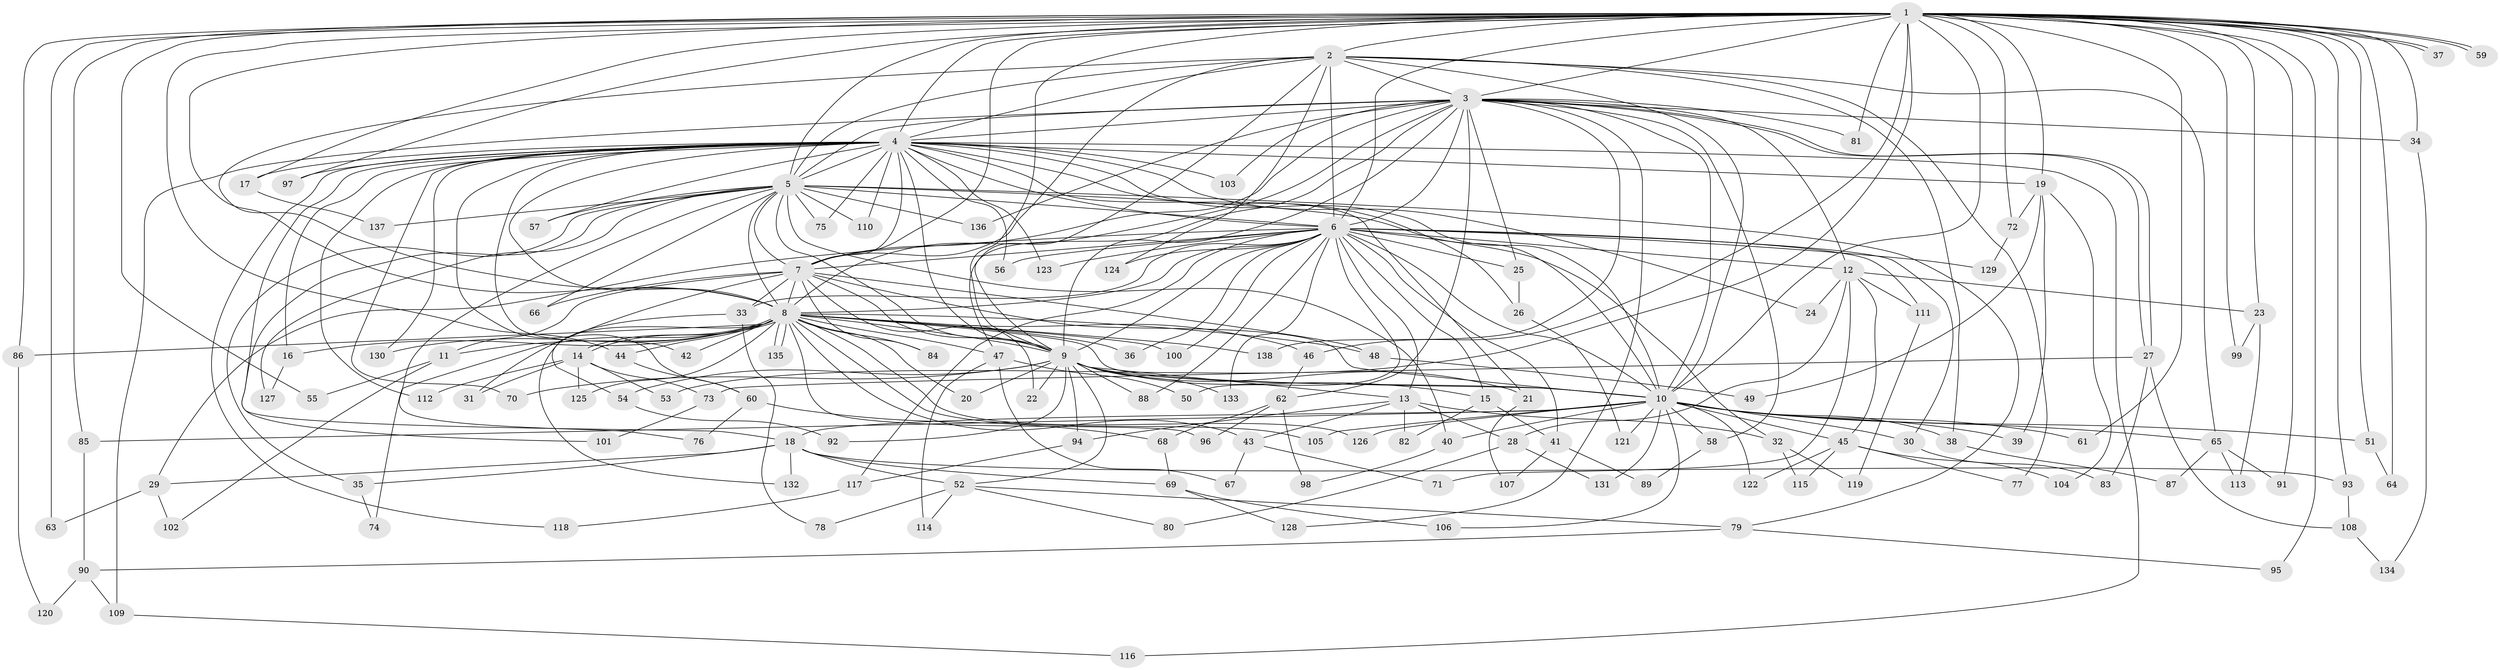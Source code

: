// Generated by graph-tools (version 1.1) at 2025/45/03/09/25 04:45:52]
// undirected, 138 vertices, 301 edges
graph export_dot {
graph [start="1"]
  node [color=gray90,style=filled];
  1;
  2;
  3;
  4;
  5;
  6;
  7;
  8;
  9;
  10;
  11;
  12;
  13;
  14;
  15;
  16;
  17;
  18;
  19;
  20;
  21;
  22;
  23;
  24;
  25;
  26;
  27;
  28;
  29;
  30;
  31;
  32;
  33;
  34;
  35;
  36;
  37;
  38;
  39;
  40;
  41;
  42;
  43;
  44;
  45;
  46;
  47;
  48;
  49;
  50;
  51;
  52;
  53;
  54;
  55;
  56;
  57;
  58;
  59;
  60;
  61;
  62;
  63;
  64;
  65;
  66;
  67;
  68;
  69;
  70;
  71;
  72;
  73;
  74;
  75;
  76;
  77;
  78;
  79;
  80;
  81;
  82;
  83;
  84;
  85;
  86;
  87;
  88;
  89;
  90;
  91;
  92;
  93;
  94;
  95;
  96;
  97;
  98;
  99;
  100;
  101;
  102;
  103;
  104;
  105;
  106;
  107;
  108;
  109;
  110;
  111;
  112;
  113;
  114;
  115;
  116;
  117;
  118;
  119;
  120;
  121;
  122;
  123;
  124;
  125;
  126;
  127;
  128;
  129;
  130;
  131;
  132;
  133;
  134;
  135;
  136;
  137;
  138;
  1 -- 2;
  1 -- 3;
  1 -- 4;
  1 -- 5;
  1 -- 6;
  1 -- 7;
  1 -- 8;
  1 -- 9;
  1 -- 10;
  1 -- 17;
  1 -- 19;
  1 -- 23;
  1 -- 34;
  1 -- 37;
  1 -- 37;
  1 -- 44;
  1 -- 46;
  1 -- 51;
  1 -- 53;
  1 -- 55;
  1 -- 59;
  1 -- 59;
  1 -- 61;
  1 -- 63;
  1 -- 64;
  1 -- 72;
  1 -- 81;
  1 -- 85;
  1 -- 86;
  1 -- 91;
  1 -- 93;
  1 -- 95;
  1 -- 97;
  1 -- 99;
  2 -- 3;
  2 -- 4;
  2 -- 5;
  2 -- 6;
  2 -- 7;
  2 -- 8;
  2 -- 9;
  2 -- 10;
  2 -- 38;
  2 -- 65;
  2 -- 77;
  2 -- 124;
  3 -- 4;
  3 -- 5;
  3 -- 6;
  3 -- 7;
  3 -- 8;
  3 -- 9;
  3 -- 10;
  3 -- 12;
  3 -- 25;
  3 -- 27;
  3 -- 27;
  3 -- 34;
  3 -- 47;
  3 -- 58;
  3 -- 62;
  3 -- 81;
  3 -- 103;
  3 -- 109;
  3 -- 128;
  3 -- 136;
  3 -- 138;
  4 -- 5;
  4 -- 6;
  4 -- 7;
  4 -- 8;
  4 -- 9;
  4 -- 10;
  4 -- 16;
  4 -- 17;
  4 -- 18;
  4 -- 19;
  4 -- 21;
  4 -- 24;
  4 -- 26;
  4 -- 42;
  4 -- 56;
  4 -- 57;
  4 -- 60;
  4 -- 70;
  4 -- 75;
  4 -- 97;
  4 -- 103;
  4 -- 110;
  4 -- 112;
  4 -- 116;
  4 -- 118;
  4 -- 123;
  4 -- 130;
  5 -- 6;
  5 -- 7;
  5 -- 8;
  5 -- 9;
  5 -- 10;
  5 -- 35;
  5 -- 40;
  5 -- 57;
  5 -- 66;
  5 -- 75;
  5 -- 76;
  5 -- 79;
  5 -- 101;
  5 -- 110;
  5 -- 127;
  5 -- 136;
  5 -- 137;
  6 -- 7;
  6 -- 8;
  6 -- 9;
  6 -- 10;
  6 -- 12;
  6 -- 13;
  6 -- 15;
  6 -- 25;
  6 -- 29;
  6 -- 30;
  6 -- 32;
  6 -- 33;
  6 -- 36;
  6 -- 41;
  6 -- 50;
  6 -- 56;
  6 -- 88;
  6 -- 100;
  6 -- 111;
  6 -- 117;
  6 -- 123;
  6 -- 124;
  6 -- 129;
  6 -- 133;
  7 -- 8;
  7 -- 9;
  7 -- 10;
  7 -- 11;
  7 -- 22;
  7 -- 31;
  7 -- 33;
  7 -- 48;
  7 -- 66;
  7 -- 84;
  8 -- 9;
  8 -- 10;
  8 -- 11;
  8 -- 14;
  8 -- 14;
  8 -- 16;
  8 -- 20;
  8 -- 36;
  8 -- 42;
  8 -- 43;
  8 -- 44;
  8 -- 46;
  8 -- 47;
  8 -- 48;
  8 -- 74;
  8 -- 84;
  8 -- 86;
  8 -- 96;
  8 -- 100;
  8 -- 105;
  8 -- 125;
  8 -- 126;
  8 -- 130;
  8 -- 132;
  8 -- 135;
  8 -- 135;
  8 -- 138;
  9 -- 10;
  9 -- 13;
  9 -- 15;
  9 -- 20;
  9 -- 21;
  9 -- 22;
  9 -- 52;
  9 -- 54;
  9 -- 70;
  9 -- 88;
  9 -- 92;
  9 -- 94;
  9 -- 133;
  10 -- 18;
  10 -- 30;
  10 -- 38;
  10 -- 39;
  10 -- 40;
  10 -- 45;
  10 -- 51;
  10 -- 58;
  10 -- 61;
  10 -- 65;
  10 -- 85;
  10 -- 105;
  10 -- 106;
  10 -- 121;
  10 -- 122;
  10 -- 126;
  10 -- 131;
  11 -- 55;
  11 -- 102;
  12 -- 23;
  12 -- 24;
  12 -- 28;
  12 -- 45;
  12 -- 71;
  12 -- 111;
  13 -- 28;
  13 -- 32;
  13 -- 43;
  13 -- 82;
  13 -- 94;
  14 -- 31;
  14 -- 53;
  14 -- 73;
  14 -- 112;
  14 -- 125;
  15 -- 41;
  15 -- 82;
  16 -- 127;
  17 -- 137;
  18 -- 29;
  18 -- 35;
  18 -- 52;
  18 -- 69;
  18 -- 93;
  18 -- 132;
  19 -- 39;
  19 -- 49;
  19 -- 72;
  19 -- 104;
  21 -- 107;
  23 -- 99;
  23 -- 113;
  25 -- 26;
  26 -- 121;
  27 -- 73;
  27 -- 83;
  27 -- 108;
  28 -- 80;
  28 -- 131;
  29 -- 63;
  29 -- 102;
  30 -- 83;
  32 -- 115;
  32 -- 119;
  33 -- 54;
  33 -- 78;
  34 -- 134;
  35 -- 74;
  38 -- 87;
  40 -- 98;
  41 -- 89;
  41 -- 107;
  43 -- 67;
  43 -- 71;
  44 -- 60;
  45 -- 77;
  45 -- 104;
  45 -- 115;
  45 -- 122;
  46 -- 62;
  47 -- 50;
  47 -- 67;
  47 -- 114;
  48 -- 49;
  51 -- 64;
  52 -- 78;
  52 -- 79;
  52 -- 80;
  52 -- 114;
  54 -- 92;
  58 -- 89;
  60 -- 68;
  60 -- 76;
  62 -- 68;
  62 -- 96;
  62 -- 98;
  65 -- 87;
  65 -- 91;
  65 -- 113;
  68 -- 69;
  69 -- 106;
  69 -- 128;
  72 -- 129;
  73 -- 101;
  79 -- 90;
  79 -- 95;
  85 -- 90;
  86 -- 120;
  90 -- 109;
  90 -- 120;
  93 -- 108;
  94 -- 117;
  108 -- 134;
  109 -- 116;
  111 -- 119;
  117 -- 118;
}
